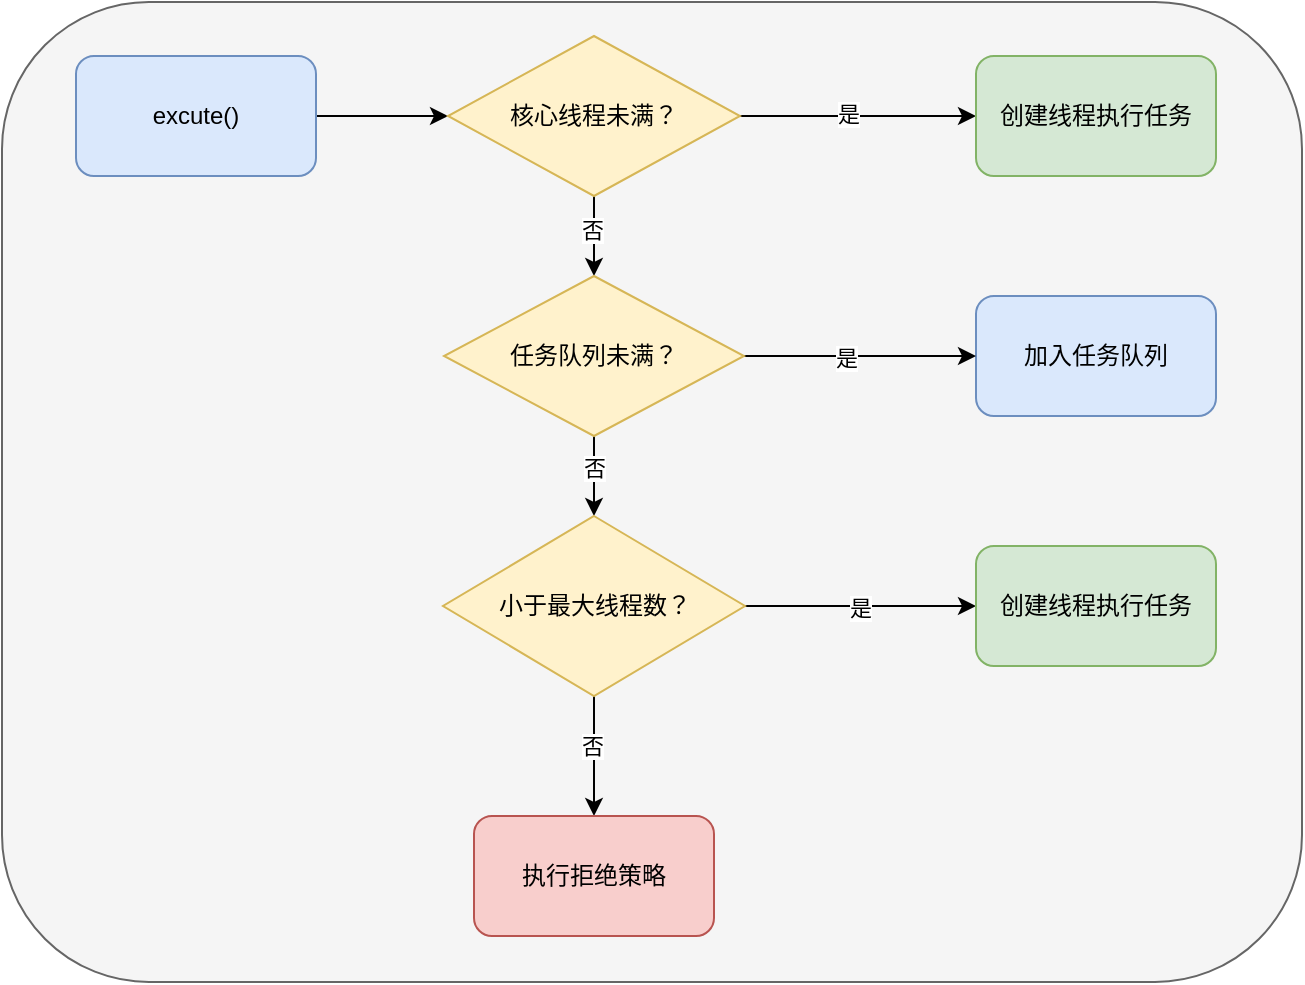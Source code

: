 <mxfile version="26.1.0">
  <diagram name="第 1 页" id="YG0H32AgwFuiiw6GJznY">
    <mxGraphModel dx="1122" dy="727" grid="0" gridSize="10" guides="1" tooltips="1" connect="1" arrows="1" fold="1" page="1" pageScale="1" pageWidth="827" pageHeight="1169" math="0" shadow="0">
      <root>
        <mxCell id="0" />
        <mxCell id="1" parent="0" />
        <mxCell id="t2xH-ZcuamF9R5BHjLgE-25" value="" style="group" vertex="1" connectable="0" parent="1">
          <mxGeometry x="97" y="144" width="650" height="490" as="geometry" />
        </mxCell>
        <mxCell id="t2xH-ZcuamF9R5BHjLgE-23" value="" style="rounded=1;whiteSpace=wrap;html=1;fillColor=#f5f5f5;fontColor=#333333;strokeColor=#666666;" vertex="1" parent="t2xH-ZcuamF9R5BHjLgE-25">
          <mxGeometry width="650" height="490" as="geometry" />
        </mxCell>
        <mxCell id="t2xH-ZcuamF9R5BHjLgE-10" style="edgeStyle=orthogonalEdgeStyle;rounded=0;orthogonalLoop=1;jettySize=auto;html=1;exitX=1;exitY=0.5;exitDx=0;exitDy=0;entryX=0;entryY=0.5;entryDx=0;entryDy=0;" edge="1" parent="t2xH-ZcuamF9R5BHjLgE-25" source="t2xH-ZcuamF9R5BHjLgE-1" target="t2xH-ZcuamF9R5BHjLgE-3">
          <mxGeometry relative="1" as="geometry">
            <mxPoint x="177" y="57" as="targetPoint" />
          </mxGeometry>
        </mxCell>
        <mxCell id="t2xH-ZcuamF9R5BHjLgE-1" value="excute()" style="rounded=1;whiteSpace=wrap;html=1;fillColor=#dae8fc;strokeColor=#6c8ebf;" vertex="1" parent="t2xH-ZcuamF9R5BHjLgE-25">
          <mxGeometry x="37" y="27" width="120" height="60" as="geometry" />
        </mxCell>
        <mxCell id="t2xH-ZcuamF9R5BHjLgE-11" value="" style="edgeStyle=orthogonalEdgeStyle;rounded=0;orthogonalLoop=1;jettySize=auto;html=1;" edge="1" parent="t2xH-ZcuamF9R5BHjLgE-25" source="t2xH-ZcuamF9R5BHjLgE-3" target="t2xH-ZcuamF9R5BHjLgE-4">
          <mxGeometry relative="1" as="geometry" />
        </mxCell>
        <mxCell id="t2xH-ZcuamF9R5BHjLgE-19" value="是" style="edgeLabel;html=1;align=center;verticalAlign=middle;resizable=0;points=[];" vertex="1" connectable="0" parent="t2xH-ZcuamF9R5BHjLgE-11">
          <mxGeometry x="-0.085" y="2" relative="1" as="geometry">
            <mxPoint y="1" as="offset" />
          </mxGeometry>
        </mxCell>
        <mxCell id="t2xH-ZcuamF9R5BHjLgE-12" value="" style="edgeStyle=orthogonalEdgeStyle;rounded=0;orthogonalLoop=1;jettySize=auto;html=1;" edge="1" parent="t2xH-ZcuamF9R5BHjLgE-25" source="t2xH-ZcuamF9R5BHjLgE-3" target="t2xH-ZcuamF9R5BHjLgE-6">
          <mxGeometry relative="1" as="geometry" />
        </mxCell>
        <mxCell id="t2xH-ZcuamF9R5BHjLgE-20" value="否" style="edgeLabel;html=1;align=center;verticalAlign=middle;resizable=0;points=[];" vertex="1" connectable="0" parent="t2xH-ZcuamF9R5BHjLgE-12">
          <mxGeometry x="-0.175" y="-1" relative="1" as="geometry">
            <mxPoint as="offset" />
          </mxGeometry>
        </mxCell>
        <mxCell id="t2xH-ZcuamF9R5BHjLgE-3" value="核心线程未满？" style="rhombus;whiteSpace=wrap;html=1;fillColor=#fff2cc;strokeColor=#d6b656;" vertex="1" parent="t2xH-ZcuamF9R5BHjLgE-25">
          <mxGeometry x="223" y="17" width="146" height="80" as="geometry" />
        </mxCell>
        <mxCell id="t2xH-ZcuamF9R5BHjLgE-4" value="创建线程执行任务" style="rounded=1;whiteSpace=wrap;html=1;fillColor=#d5e8d4;strokeColor=#82b366;" vertex="1" parent="t2xH-ZcuamF9R5BHjLgE-25">
          <mxGeometry x="487" y="27" width="120" height="60" as="geometry" />
        </mxCell>
        <mxCell id="t2xH-ZcuamF9R5BHjLgE-5" value="加入任务队列" style="rounded=1;whiteSpace=wrap;html=1;fillColor=#dae8fc;strokeColor=#6c8ebf;" vertex="1" parent="t2xH-ZcuamF9R5BHjLgE-25">
          <mxGeometry x="487" y="147" width="120" height="60" as="geometry" />
        </mxCell>
        <mxCell id="t2xH-ZcuamF9R5BHjLgE-13" value="" style="edgeStyle=orthogonalEdgeStyle;rounded=0;orthogonalLoop=1;jettySize=auto;html=1;" edge="1" parent="t2xH-ZcuamF9R5BHjLgE-25" source="t2xH-ZcuamF9R5BHjLgE-6" target="t2xH-ZcuamF9R5BHjLgE-5">
          <mxGeometry relative="1" as="geometry" />
        </mxCell>
        <mxCell id="t2xH-ZcuamF9R5BHjLgE-18" value="是" style="edgeLabel;html=1;align=center;verticalAlign=middle;resizable=0;points=[];" vertex="1" connectable="0" parent="t2xH-ZcuamF9R5BHjLgE-13">
          <mxGeometry x="-0.121" relative="1" as="geometry">
            <mxPoint y="1" as="offset" />
          </mxGeometry>
        </mxCell>
        <mxCell id="t2xH-ZcuamF9R5BHjLgE-14" value="" style="edgeStyle=orthogonalEdgeStyle;rounded=0;orthogonalLoop=1;jettySize=auto;html=1;" edge="1" parent="t2xH-ZcuamF9R5BHjLgE-25" source="t2xH-ZcuamF9R5BHjLgE-6" target="t2xH-ZcuamF9R5BHjLgE-7">
          <mxGeometry relative="1" as="geometry" />
        </mxCell>
        <mxCell id="t2xH-ZcuamF9R5BHjLgE-21" value="否" style="edgeLabel;html=1;align=center;verticalAlign=middle;resizable=0;points=[];" vertex="1" connectable="0" parent="t2xH-ZcuamF9R5BHjLgE-14">
          <mxGeometry x="-0.225" relative="1" as="geometry">
            <mxPoint as="offset" />
          </mxGeometry>
        </mxCell>
        <mxCell id="t2xH-ZcuamF9R5BHjLgE-6" value="任务队列未满？" style="rhombus;whiteSpace=wrap;html=1;fillColor=#fff2cc;strokeColor=#d6b656;" vertex="1" parent="t2xH-ZcuamF9R5BHjLgE-25">
          <mxGeometry x="221" y="137" width="150" height="80" as="geometry" />
        </mxCell>
        <mxCell id="t2xH-ZcuamF9R5BHjLgE-15" value="" style="edgeStyle=orthogonalEdgeStyle;rounded=0;orthogonalLoop=1;jettySize=auto;html=1;" edge="1" parent="t2xH-ZcuamF9R5BHjLgE-25" source="t2xH-ZcuamF9R5BHjLgE-7" target="t2xH-ZcuamF9R5BHjLgE-8">
          <mxGeometry relative="1" as="geometry" />
        </mxCell>
        <mxCell id="t2xH-ZcuamF9R5BHjLgE-17" value="是" style="edgeLabel;html=1;align=center;verticalAlign=middle;resizable=0;points=[];" vertex="1" connectable="0" parent="t2xH-ZcuamF9R5BHjLgE-15">
          <mxGeometry x="-0.004" relative="1" as="geometry">
            <mxPoint y="1" as="offset" />
          </mxGeometry>
        </mxCell>
        <mxCell id="t2xH-ZcuamF9R5BHjLgE-16" value="" style="edgeStyle=orthogonalEdgeStyle;rounded=0;orthogonalLoop=1;jettySize=auto;html=1;" edge="1" parent="t2xH-ZcuamF9R5BHjLgE-25" source="t2xH-ZcuamF9R5BHjLgE-7" target="t2xH-ZcuamF9R5BHjLgE-9">
          <mxGeometry relative="1" as="geometry" />
        </mxCell>
        <mxCell id="t2xH-ZcuamF9R5BHjLgE-22" value="否" style="edgeLabel;html=1;align=center;verticalAlign=middle;resizable=0;points=[];" vertex="1" connectable="0" parent="t2xH-ZcuamF9R5BHjLgE-16">
          <mxGeometry x="-0.186" y="-1" relative="1" as="geometry">
            <mxPoint as="offset" />
          </mxGeometry>
        </mxCell>
        <mxCell id="t2xH-ZcuamF9R5BHjLgE-7" value="小于最大线程数？" style="rhombus;whiteSpace=wrap;html=1;fillColor=#fff2cc;strokeColor=#d6b656;" vertex="1" parent="t2xH-ZcuamF9R5BHjLgE-25">
          <mxGeometry x="220.5" y="257" width="151" height="90" as="geometry" />
        </mxCell>
        <mxCell id="t2xH-ZcuamF9R5BHjLgE-8" value="创建线程执行任务" style="rounded=1;whiteSpace=wrap;html=1;fillColor=#d5e8d4;strokeColor=#82b366;" vertex="1" parent="t2xH-ZcuamF9R5BHjLgE-25">
          <mxGeometry x="487" y="272" width="120" height="60" as="geometry" />
        </mxCell>
        <mxCell id="t2xH-ZcuamF9R5BHjLgE-9" value="执行拒绝策略" style="rounded=1;whiteSpace=wrap;html=1;fillColor=#f8cecc;strokeColor=#b85450;" vertex="1" parent="t2xH-ZcuamF9R5BHjLgE-25">
          <mxGeometry x="236" y="407" width="120" height="60" as="geometry" />
        </mxCell>
      </root>
    </mxGraphModel>
  </diagram>
</mxfile>
